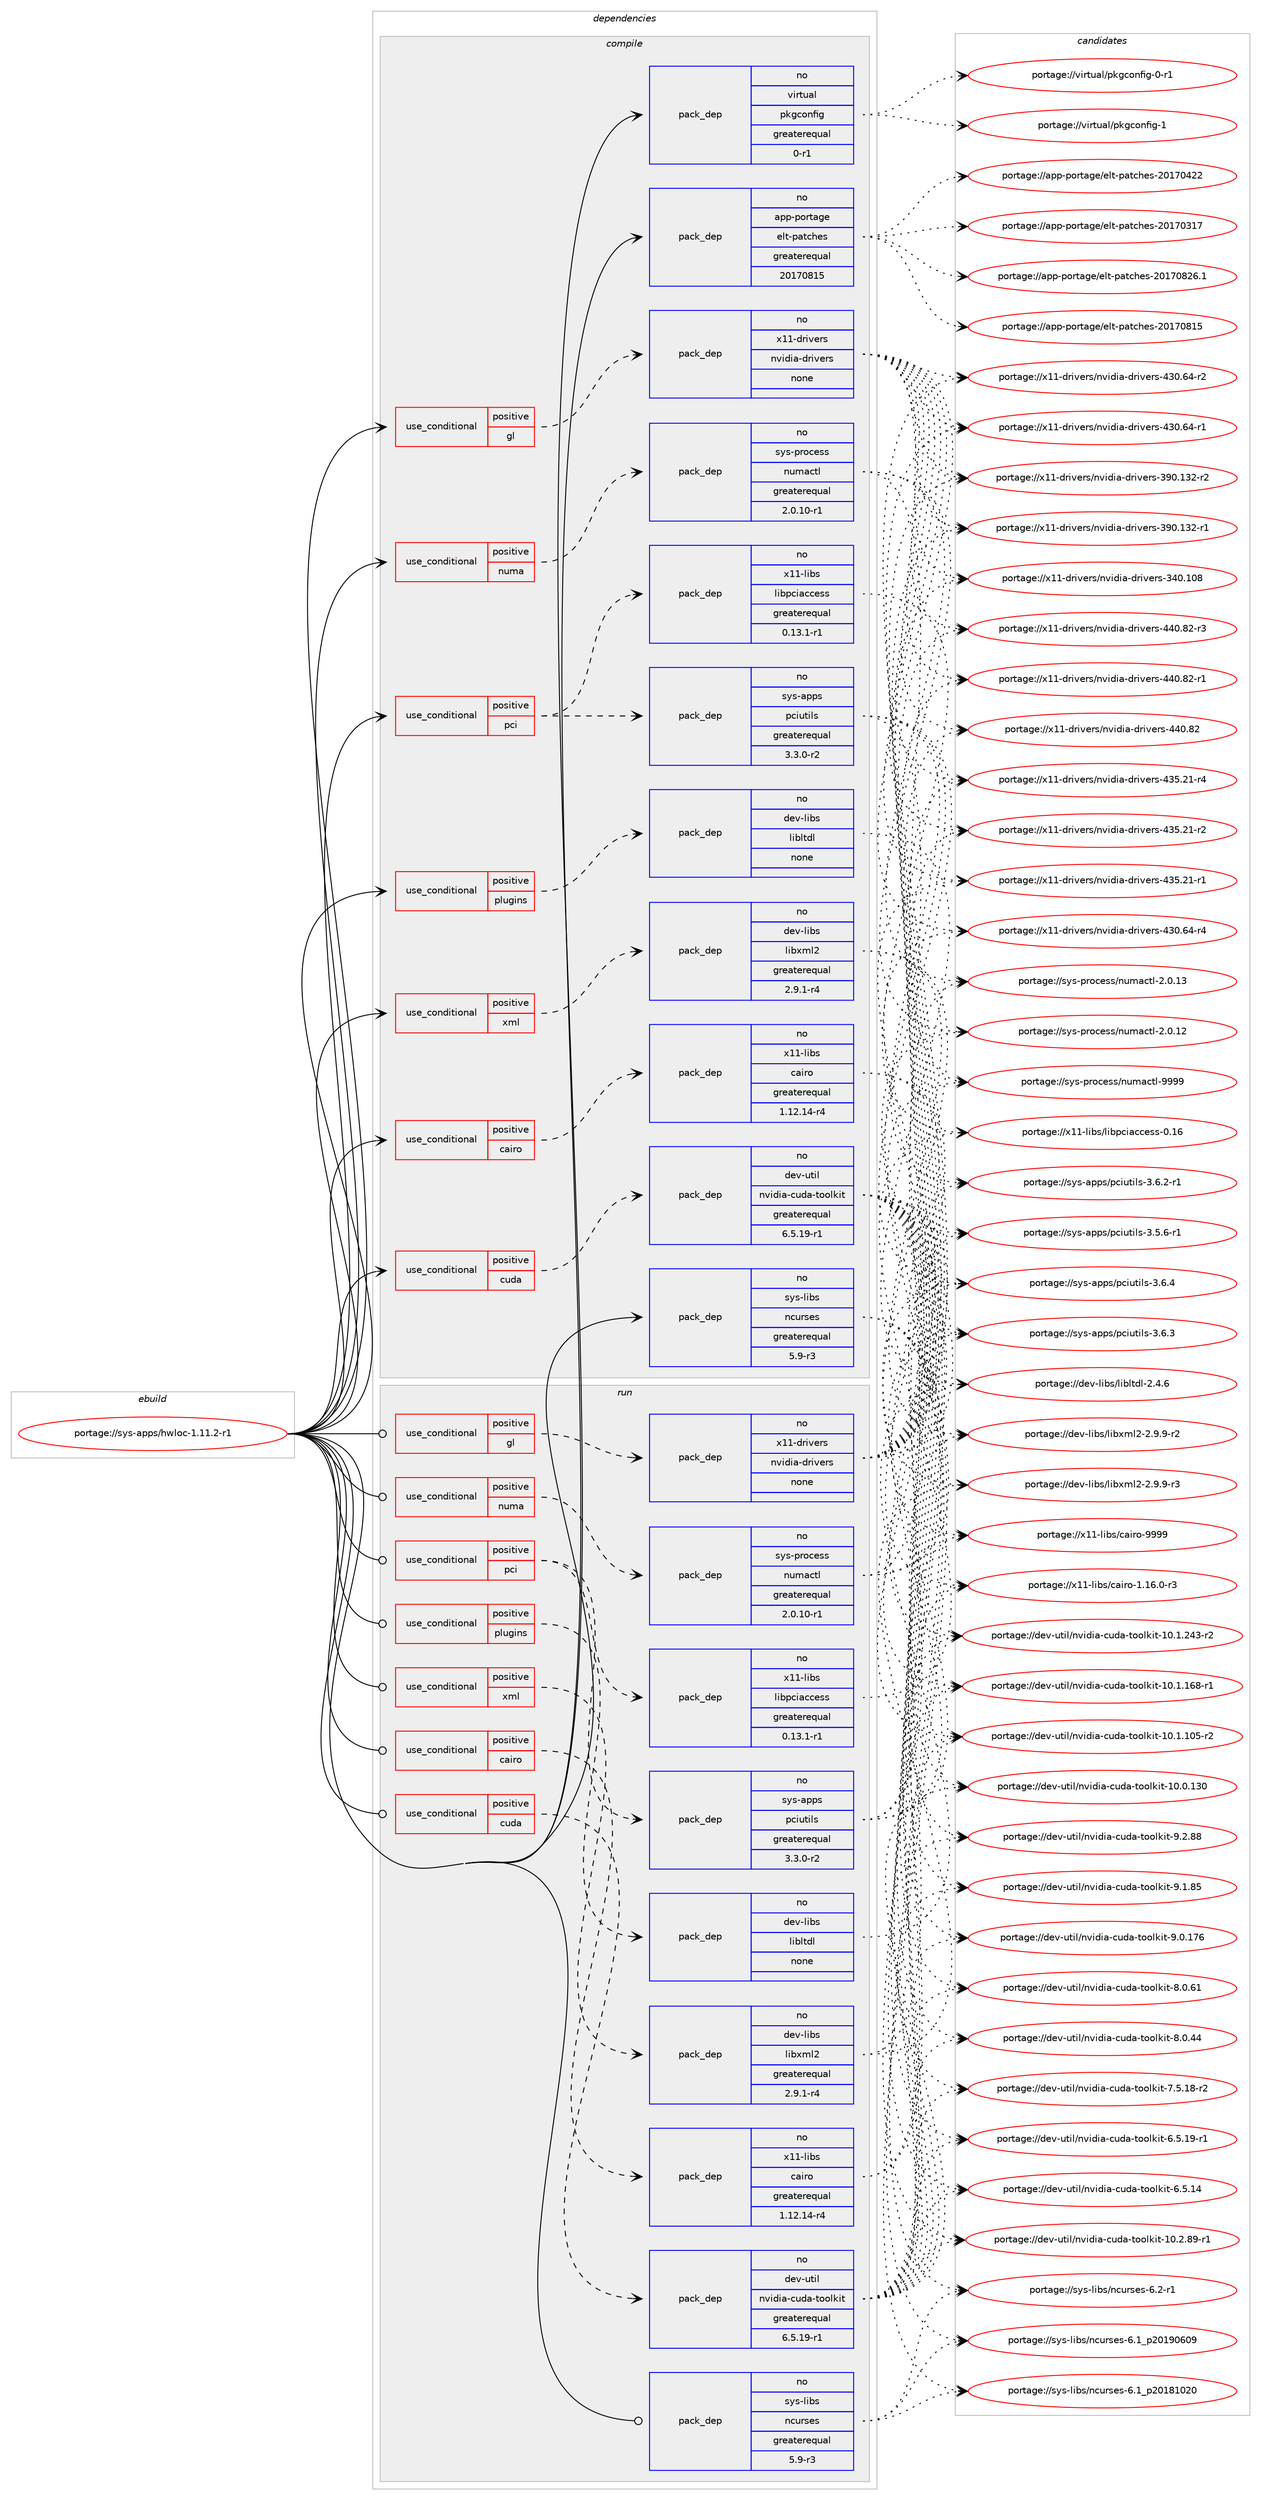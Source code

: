 digraph prolog {

# *************
# Graph options
# *************

newrank=true;
concentrate=true;
compound=true;
graph [rankdir=LR,fontname=Helvetica,fontsize=10,ranksep=1.5];#, ranksep=2.5, nodesep=0.2];
edge  [arrowhead=vee];
node  [fontname=Helvetica,fontsize=10];

# **********
# The ebuild
# **********

subgraph cluster_leftcol {
color=gray;
rank=same;
label=<<i>ebuild</i>>;
id [label="portage://sys-apps/hwloc-1.11.2-r1", color=red, width=4, href="../sys-apps/hwloc-1.11.2-r1.svg"];
}

# ****************
# The dependencies
# ****************

subgraph cluster_midcol {
color=gray;
label=<<i>dependencies</i>>;
subgraph cluster_compile {
fillcolor="#eeeeee";
style=filled;
label=<<i>compile</i>>;
subgraph cond1256 {
dependency5868 [label=<<TABLE BORDER="0" CELLBORDER="1" CELLSPACING="0" CELLPADDING="4"><TR><TD ROWSPAN="3" CELLPADDING="10">use_conditional</TD></TR><TR><TD>positive</TD></TR><TR><TD>cairo</TD></TR></TABLE>>, shape=none, color=red];
subgraph pack4506 {
dependency5869 [label=<<TABLE BORDER="0" CELLBORDER="1" CELLSPACING="0" CELLPADDING="4" WIDTH="220"><TR><TD ROWSPAN="6" CELLPADDING="30">pack_dep</TD></TR><TR><TD WIDTH="110">no</TD></TR><TR><TD>x11-libs</TD></TR><TR><TD>cairo</TD></TR><TR><TD>greaterequal</TD></TR><TR><TD>1.12.14-r4</TD></TR></TABLE>>, shape=none, color=blue];
}
dependency5868:e -> dependency5869:w [weight=20,style="dashed",arrowhead="vee"];
}
id:e -> dependency5868:w [weight=20,style="solid",arrowhead="vee"];
subgraph cond1257 {
dependency5870 [label=<<TABLE BORDER="0" CELLBORDER="1" CELLSPACING="0" CELLPADDING="4"><TR><TD ROWSPAN="3" CELLPADDING="10">use_conditional</TD></TR><TR><TD>positive</TD></TR><TR><TD>cuda</TD></TR></TABLE>>, shape=none, color=red];
subgraph pack4507 {
dependency5871 [label=<<TABLE BORDER="0" CELLBORDER="1" CELLSPACING="0" CELLPADDING="4" WIDTH="220"><TR><TD ROWSPAN="6" CELLPADDING="30">pack_dep</TD></TR><TR><TD WIDTH="110">no</TD></TR><TR><TD>dev-util</TD></TR><TR><TD>nvidia-cuda-toolkit</TD></TR><TR><TD>greaterequal</TD></TR><TR><TD>6.5.19-r1</TD></TR></TABLE>>, shape=none, color=blue];
}
dependency5870:e -> dependency5871:w [weight=20,style="dashed",arrowhead="vee"];
}
id:e -> dependency5870:w [weight=20,style="solid",arrowhead="vee"];
subgraph cond1258 {
dependency5872 [label=<<TABLE BORDER="0" CELLBORDER="1" CELLSPACING="0" CELLPADDING="4"><TR><TD ROWSPAN="3" CELLPADDING="10">use_conditional</TD></TR><TR><TD>positive</TD></TR><TR><TD>gl</TD></TR></TABLE>>, shape=none, color=red];
subgraph pack4508 {
dependency5873 [label=<<TABLE BORDER="0" CELLBORDER="1" CELLSPACING="0" CELLPADDING="4" WIDTH="220"><TR><TD ROWSPAN="6" CELLPADDING="30">pack_dep</TD></TR><TR><TD WIDTH="110">no</TD></TR><TR><TD>x11-drivers</TD></TR><TR><TD>nvidia-drivers</TD></TR><TR><TD>none</TD></TR><TR><TD></TD></TR></TABLE>>, shape=none, color=blue];
}
dependency5872:e -> dependency5873:w [weight=20,style="dashed",arrowhead="vee"];
}
id:e -> dependency5872:w [weight=20,style="solid",arrowhead="vee"];
subgraph cond1259 {
dependency5874 [label=<<TABLE BORDER="0" CELLBORDER="1" CELLSPACING="0" CELLPADDING="4"><TR><TD ROWSPAN="3" CELLPADDING="10">use_conditional</TD></TR><TR><TD>positive</TD></TR><TR><TD>numa</TD></TR></TABLE>>, shape=none, color=red];
subgraph pack4509 {
dependency5875 [label=<<TABLE BORDER="0" CELLBORDER="1" CELLSPACING="0" CELLPADDING="4" WIDTH="220"><TR><TD ROWSPAN="6" CELLPADDING="30">pack_dep</TD></TR><TR><TD WIDTH="110">no</TD></TR><TR><TD>sys-process</TD></TR><TR><TD>numactl</TD></TR><TR><TD>greaterequal</TD></TR><TR><TD>2.0.10-r1</TD></TR></TABLE>>, shape=none, color=blue];
}
dependency5874:e -> dependency5875:w [weight=20,style="dashed",arrowhead="vee"];
}
id:e -> dependency5874:w [weight=20,style="solid",arrowhead="vee"];
subgraph cond1260 {
dependency5876 [label=<<TABLE BORDER="0" CELLBORDER="1" CELLSPACING="0" CELLPADDING="4"><TR><TD ROWSPAN="3" CELLPADDING="10">use_conditional</TD></TR><TR><TD>positive</TD></TR><TR><TD>pci</TD></TR></TABLE>>, shape=none, color=red];
subgraph pack4510 {
dependency5877 [label=<<TABLE BORDER="0" CELLBORDER="1" CELLSPACING="0" CELLPADDING="4" WIDTH="220"><TR><TD ROWSPAN="6" CELLPADDING="30">pack_dep</TD></TR><TR><TD WIDTH="110">no</TD></TR><TR><TD>sys-apps</TD></TR><TR><TD>pciutils</TD></TR><TR><TD>greaterequal</TD></TR><TR><TD>3.3.0-r2</TD></TR></TABLE>>, shape=none, color=blue];
}
dependency5876:e -> dependency5877:w [weight=20,style="dashed",arrowhead="vee"];
subgraph pack4511 {
dependency5878 [label=<<TABLE BORDER="0" CELLBORDER="1" CELLSPACING="0" CELLPADDING="4" WIDTH="220"><TR><TD ROWSPAN="6" CELLPADDING="30">pack_dep</TD></TR><TR><TD WIDTH="110">no</TD></TR><TR><TD>x11-libs</TD></TR><TR><TD>libpciaccess</TD></TR><TR><TD>greaterequal</TD></TR><TR><TD>0.13.1-r1</TD></TR></TABLE>>, shape=none, color=blue];
}
dependency5876:e -> dependency5878:w [weight=20,style="dashed",arrowhead="vee"];
}
id:e -> dependency5876:w [weight=20,style="solid",arrowhead="vee"];
subgraph cond1261 {
dependency5879 [label=<<TABLE BORDER="0" CELLBORDER="1" CELLSPACING="0" CELLPADDING="4"><TR><TD ROWSPAN="3" CELLPADDING="10">use_conditional</TD></TR><TR><TD>positive</TD></TR><TR><TD>plugins</TD></TR></TABLE>>, shape=none, color=red];
subgraph pack4512 {
dependency5880 [label=<<TABLE BORDER="0" CELLBORDER="1" CELLSPACING="0" CELLPADDING="4" WIDTH="220"><TR><TD ROWSPAN="6" CELLPADDING="30">pack_dep</TD></TR><TR><TD WIDTH="110">no</TD></TR><TR><TD>dev-libs</TD></TR><TR><TD>libltdl</TD></TR><TR><TD>none</TD></TR><TR><TD></TD></TR></TABLE>>, shape=none, color=blue];
}
dependency5879:e -> dependency5880:w [weight=20,style="dashed",arrowhead="vee"];
}
id:e -> dependency5879:w [weight=20,style="solid",arrowhead="vee"];
subgraph cond1262 {
dependency5881 [label=<<TABLE BORDER="0" CELLBORDER="1" CELLSPACING="0" CELLPADDING="4"><TR><TD ROWSPAN="3" CELLPADDING="10">use_conditional</TD></TR><TR><TD>positive</TD></TR><TR><TD>xml</TD></TR></TABLE>>, shape=none, color=red];
subgraph pack4513 {
dependency5882 [label=<<TABLE BORDER="0" CELLBORDER="1" CELLSPACING="0" CELLPADDING="4" WIDTH="220"><TR><TD ROWSPAN="6" CELLPADDING="30">pack_dep</TD></TR><TR><TD WIDTH="110">no</TD></TR><TR><TD>dev-libs</TD></TR><TR><TD>libxml2</TD></TR><TR><TD>greaterequal</TD></TR><TR><TD>2.9.1-r4</TD></TR></TABLE>>, shape=none, color=blue];
}
dependency5881:e -> dependency5882:w [weight=20,style="dashed",arrowhead="vee"];
}
id:e -> dependency5881:w [weight=20,style="solid",arrowhead="vee"];
subgraph pack4514 {
dependency5883 [label=<<TABLE BORDER="0" CELLBORDER="1" CELLSPACING="0" CELLPADDING="4" WIDTH="220"><TR><TD ROWSPAN="6" CELLPADDING="30">pack_dep</TD></TR><TR><TD WIDTH="110">no</TD></TR><TR><TD>app-portage</TD></TR><TR><TD>elt-patches</TD></TR><TR><TD>greaterequal</TD></TR><TR><TD>20170815</TD></TR></TABLE>>, shape=none, color=blue];
}
id:e -> dependency5883:w [weight=20,style="solid",arrowhead="vee"];
subgraph pack4515 {
dependency5884 [label=<<TABLE BORDER="0" CELLBORDER="1" CELLSPACING="0" CELLPADDING="4" WIDTH="220"><TR><TD ROWSPAN="6" CELLPADDING="30">pack_dep</TD></TR><TR><TD WIDTH="110">no</TD></TR><TR><TD>sys-libs</TD></TR><TR><TD>ncurses</TD></TR><TR><TD>greaterequal</TD></TR><TR><TD>5.9-r3</TD></TR></TABLE>>, shape=none, color=blue];
}
id:e -> dependency5884:w [weight=20,style="solid",arrowhead="vee"];
subgraph pack4516 {
dependency5885 [label=<<TABLE BORDER="0" CELLBORDER="1" CELLSPACING="0" CELLPADDING="4" WIDTH="220"><TR><TD ROWSPAN="6" CELLPADDING="30">pack_dep</TD></TR><TR><TD WIDTH="110">no</TD></TR><TR><TD>virtual</TD></TR><TR><TD>pkgconfig</TD></TR><TR><TD>greaterequal</TD></TR><TR><TD>0-r1</TD></TR></TABLE>>, shape=none, color=blue];
}
id:e -> dependency5885:w [weight=20,style="solid",arrowhead="vee"];
}
subgraph cluster_compileandrun {
fillcolor="#eeeeee";
style=filled;
label=<<i>compile and run</i>>;
}
subgraph cluster_run {
fillcolor="#eeeeee";
style=filled;
label=<<i>run</i>>;
subgraph cond1263 {
dependency5886 [label=<<TABLE BORDER="0" CELLBORDER="1" CELLSPACING="0" CELLPADDING="4"><TR><TD ROWSPAN="3" CELLPADDING="10">use_conditional</TD></TR><TR><TD>positive</TD></TR><TR><TD>cairo</TD></TR></TABLE>>, shape=none, color=red];
subgraph pack4517 {
dependency5887 [label=<<TABLE BORDER="0" CELLBORDER="1" CELLSPACING="0" CELLPADDING="4" WIDTH="220"><TR><TD ROWSPAN="6" CELLPADDING="30">pack_dep</TD></TR><TR><TD WIDTH="110">no</TD></TR><TR><TD>x11-libs</TD></TR><TR><TD>cairo</TD></TR><TR><TD>greaterequal</TD></TR><TR><TD>1.12.14-r4</TD></TR></TABLE>>, shape=none, color=blue];
}
dependency5886:e -> dependency5887:w [weight=20,style="dashed",arrowhead="vee"];
}
id:e -> dependency5886:w [weight=20,style="solid",arrowhead="odot"];
subgraph cond1264 {
dependency5888 [label=<<TABLE BORDER="0" CELLBORDER="1" CELLSPACING="0" CELLPADDING="4"><TR><TD ROWSPAN="3" CELLPADDING="10">use_conditional</TD></TR><TR><TD>positive</TD></TR><TR><TD>cuda</TD></TR></TABLE>>, shape=none, color=red];
subgraph pack4518 {
dependency5889 [label=<<TABLE BORDER="0" CELLBORDER="1" CELLSPACING="0" CELLPADDING="4" WIDTH="220"><TR><TD ROWSPAN="6" CELLPADDING="30">pack_dep</TD></TR><TR><TD WIDTH="110">no</TD></TR><TR><TD>dev-util</TD></TR><TR><TD>nvidia-cuda-toolkit</TD></TR><TR><TD>greaterequal</TD></TR><TR><TD>6.5.19-r1</TD></TR></TABLE>>, shape=none, color=blue];
}
dependency5888:e -> dependency5889:w [weight=20,style="dashed",arrowhead="vee"];
}
id:e -> dependency5888:w [weight=20,style="solid",arrowhead="odot"];
subgraph cond1265 {
dependency5890 [label=<<TABLE BORDER="0" CELLBORDER="1" CELLSPACING="0" CELLPADDING="4"><TR><TD ROWSPAN="3" CELLPADDING="10">use_conditional</TD></TR><TR><TD>positive</TD></TR><TR><TD>gl</TD></TR></TABLE>>, shape=none, color=red];
subgraph pack4519 {
dependency5891 [label=<<TABLE BORDER="0" CELLBORDER="1" CELLSPACING="0" CELLPADDING="4" WIDTH="220"><TR><TD ROWSPAN="6" CELLPADDING="30">pack_dep</TD></TR><TR><TD WIDTH="110">no</TD></TR><TR><TD>x11-drivers</TD></TR><TR><TD>nvidia-drivers</TD></TR><TR><TD>none</TD></TR><TR><TD></TD></TR></TABLE>>, shape=none, color=blue];
}
dependency5890:e -> dependency5891:w [weight=20,style="dashed",arrowhead="vee"];
}
id:e -> dependency5890:w [weight=20,style="solid",arrowhead="odot"];
subgraph cond1266 {
dependency5892 [label=<<TABLE BORDER="0" CELLBORDER="1" CELLSPACING="0" CELLPADDING="4"><TR><TD ROWSPAN="3" CELLPADDING="10">use_conditional</TD></TR><TR><TD>positive</TD></TR><TR><TD>numa</TD></TR></TABLE>>, shape=none, color=red];
subgraph pack4520 {
dependency5893 [label=<<TABLE BORDER="0" CELLBORDER="1" CELLSPACING="0" CELLPADDING="4" WIDTH="220"><TR><TD ROWSPAN="6" CELLPADDING="30">pack_dep</TD></TR><TR><TD WIDTH="110">no</TD></TR><TR><TD>sys-process</TD></TR><TR><TD>numactl</TD></TR><TR><TD>greaterequal</TD></TR><TR><TD>2.0.10-r1</TD></TR></TABLE>>, shape=none, color=blue];
}
dependency5892:e -> dependency5893:w [weight=20,style="dashed",arrowhead="vee"];
}
id:e -> dependency5892:w [weight=20,style="solid",arrowhead="odot"];
subgraph cond1267 {
dependency5894 [label=<<TABLE BORDER="0" CELLBORDER="1" CELLSPACING="0" CELLPADDING="4"><TR><TD ROWSPAN="3" CELLPADDING="10">use_conditional</TD></TR><TR><TD>positive</TD></TR><TR><TD>pci</TD></TR></TABLE>>, shape=none, color=red];
subgraph pack4521 {
dependency5895 [label=<<TABLE BORDER="0" CELLBORDER="1" CELLSPACING="0" CELLPADDING="4" WIDTH="220"><TR><TD ROWSPAN="6" CELLPADDING="30">pack_dep</TD></TR><TR><TD WIDTH="110">no</TD></TR><TR><TD>sys-apps</TD></TR><TR><TD>pciutils</TD></TR><TR><TD>greaterequal</TD></TR><TR><TD>3.3.0-r2</TD></TR></TABLE>>, shape=none, color=blue];
}
dependency5894:e -> dependency5895:w [weight=20,style="dashed",arrowhead="vee"];
subgraph pack4522 {
dependency5896 [label=<<TABLE BORDER="0" CELLBORDER="1" CELLSPACING="0" CELLPADDING="4" WIDTH="220"><TR><TD ROWSPAN="6" CELLPADDING="30">pack_dep</TD></TR><TR><TD WIDTH="110">no</TD></TR><TR><TD>x11-libs</TD></TR><TR><TD>libpciaccess</TD></TR><TR><TD>greaterequal</TD></TR><TR><TD>0.13.1-r1</TD></TR></TABLE>>, shape=none, color=blue];
}
dependency5894:e -> dependency5896:w [weight=20,style="dashed",arrowhead="vee"];
}
id:e -> dependency5894:w [weight=20,style="solid",arrowhead="odot"];
subgraph cond1268 {
dependency5897 [label=<<TABLE BORDER="0" CELLBORDER="1" CELLSPACING="0" CELLPADDING="4"><TR><TD ROWSPAN="3" CELLPADDING="10">use_conditional</TD></TR><TR><TD>positive</TD></TR><TR><TD>plugins</TD></TR></TABLE>>, shape=none, color=red];
subgraph pack4523 {
dependency5898 [label=<<TABLE BORDER="0" CELLBORDER="1" CELLSPACING="0" CELLPADDING="4" WIDTH="220"><TR><TD ROWSPAN="6" CELLPADDING="30">pack_dep</TD></TR><TR><TD WIDTH="110">no</TD></TR><TR><TD>dev-libs</TD></TR><TR><TD>libltdl</TD></TR><TR><TD>none</TD></TR><TR><TD></TD></TR></TABLE>>, shape=none, color=blue];
}
dependency5897:e -> dependency5898:w [weight=20,style="dashed",arrowhead="vee"];
}
id:e -> dependency5897:w [weight=20,style="solid",arrowhead="odot"];
subgraph cond1269 {
dependency5899 [label=<<TABLE BORDER="0" CELLBORDER="1" CELLSPACING="0" CELLPADDING="4"><TR><TD ROWSPAN="3" CELLPADDING="10">use_conditional</TD></TR><TR><TD>positive</TD></TR><TR><TD>xml</TD></TR></TABLE>>, shape=none, color=red];
subgraph pack4524 {
dependency5900 [label=<<TABLE BORDER="0" CELLBORDER="1" CELLSPACING="0" CELLPADDING="4" WIDTH="220"><TR><TD ROWSPAN="6" CELLPADDING="30">pack_dep</TD></TR><TR><TD WIDTH="110">no</TD></TR><TR><TD>dev-libs</TD></TR><TR><TD>libxml2</TD></TR><TR><TD>greaterequal</TD></TR><TR><TD>2.9.1-r4</TD></TR></TABLE>>, shape=none, color=blue];
}
dependency5899:e -> dependency5900:w [weight=20,style="dashed",arrowhead="vee"];
}
id:e -> dependency5899:w [weight=20,style="solid",arrowhead="odot"];
subgraph pack4525 {
dependency5901 [label=<<TABLE BORDER="0" CELLBORDER="1" CELLSPACING="0" CELLPADDING="4" WIDTH="220"><TR><TD ROWSPAN="6" CELLPADDING="30">pack_dep</TD></TR><TR><TD WIDTH="110">no</TD></TR><TR><TD>sys-libs</TD></TR><TR><TD>ncurses</TD></TR><TR><TD>greaterequal</TD></TR><TR><TD>5.9-r3</TD></TR></TABLE>>, shape=none, color=blue];
}
id:e -> dependency5901:w [weight=20,style="solid",arrowhead="odot"];
}
}

# **************
# The candidates
# **************

subgraph cluster_choices {
rank=same;
color=gray;
label=<<i>candidates</i>>;

subgraph choice4506 {
color=black;
nodesep=1;
choice120494945108105981154799971051141114557575757 [label="portage://x11-libs/cairo-9999", color=red, width=4,href="../x11-libs/cairo-9999.svg"];
choice12049494510810598115479997105114111454946495446484511451 [label="portage://x11-libs/cairo-1.16.0-r3", color=red, width=4,href="../x11-libs/cairo-1.16.0-r3.svg"];
dependency5869:e -> choice120494945108105981154799971051141114557575757:w [style=dotted,weight="100"];
dependency5869:e -> choice12049494510810598115479997105114111454946495446484511451:w [style=dotted,weight="100"];
}
subgraph choice4507 {
color=black;
nodesep=1;
choice1001011184511711610510847110118105100105974599117100974511611111110810710511645574650465656 [label="portage://dev-util/nvidia-cuda-toolkit-9.2.88", color=red, width=4,href="../dev-util/nvidia-cuda-toolkit-9.2.88.svg"];
choice1001011184511711610510847110118105100105974599117100974511611111110810710511645574649465653 [label="portage://dev-util/nvidia-cuda-toolkit-9.1.85", color=red, width=4,href="../dev-util/nvidia-cuda-toolkit-9.1.85.svg"];
choice100101118451171161051084711011810510010597459911710097451161111111081071051164557464846495554 [label="portage://dev-util/nvidia-cuda-toolkit-9.0.176", color=red, width=4,href="../dev-util/nvidia-cuda-toolkit-9.0.176.svg"];
choice1001011184511711610510847110118105100105974599117100974511611111110810710511645564648465449 [label="portage://dev-util/nvidia-cuda-toolkit-8.0.61", color=red, width=4,href="../dev-util/nvidia-cuda-toolkit-8.0.61.svg"];
choice1001011184511711610510847110118105100105974599117100974511611111110810710511645564648465252 [label="portage://dev-util/nvidia-cuda-toolkit-8.0.44", color=red, width=4,href="../dev-util/nvidia-cuda-toolkit-8.0.44.svg"];
choice10010111845117116105108471101181051001059745991171009745116111111108107105116455546534649564511450 [label="portage://dev-util/nvidia-cuda-toolkit-7.5.18-r2", color=red, width=4,href="../dev-util/nvidia-cuda-toolkit-7.5.18-r2.svg"];
choice10010111845117116105108471101181051001059745991171009745116111111108107105116455446534649574511449 [label="portage://dev-util/nvidia-cuda-toolkit-6.5.19-r1", color=red, width=4,href="../dev-util/nvidia-cuda-toolkit-6.5.19-r1.svg"];
choice1001011184511711610510847110118105100105974599117100974511611111110810710511645544653464952 [label="portage://dev-util/nvidia-cuda-toolkit-6.5.14", color=red, width=4,href="../dev-util/nvidia-cuda-toolkit-6.5.14.svg"];
choice1001011184511711610510847110118105100105974599117100974511611111110810710511645494846504656574511449 [label="portage://dev-util/nvidia-cuda-toolkit-10.2.89-r1", color=red, width=4,href="../dev-util/nvidia-cuda-toolkit-10.2.89-r1.svg"];
choice100101118451171161051084711011810510010597459911710097451161111111081071051164549484649465052514511450 [label="portage://dev-util/nvidia-cuda-toolkit-10.1.243-r2", color=red, width=4,href="../dev-util/nvidia-cuda-toolkit-10.1.243-r2.svg"];
choice100101118451171161051084711011810510010597459911710097451161111111081071051164549484649464954564511449 [label="portage://dev-util/nvidia-cuda-toolkit-10.1.168-r1", color=red, width=4,href="../dev-util/nvidia-cuda-toolkit-10.1.168-r1.svg"];
choice100101118451171161051084711011810510010597459911710097451161111111081071051164549484649464948534511450 [label="portage://dev-util/nvidia-cuda-toolkit-10.1.105-r2", color=red, width=4,href="../dev-util/nvidia-cuda-toolkit-10.1.105-r2.svg"];
choice10010111845117116105108471101181051001059745991171009745116111111108107105116454948464846495148 [label="portage://dev-util/nvidia-cuda-toolkit-10.0.130", color=red, width=4,href="../dev-util/nvidia-cuda-toolkit-10.0.130.svg"];
dependency5871:e -> choice1001011184511711610510847110118105100105974599117100974511611111110810710511645574650465656:w [style=dotted,weight="100"];
dependency5871:e -> choice1001011184511711610510847110118105100105974599117100974511611111110810710511645574649465653:w [style=dotted,weight="100"];
dependency5871:e -> choice100101118451171161051084711011810510010597459911710097451161111111081071051164557464846495554:w [style=dotted,weight="100"];
dependency5871:e -> choice1001011184511711610510847110118105100105974599117100974511611111110810710511645564648465449:w [style=dotted,weight="100"];
dependency5871:e -> choice1001011184511711610510847110118105100105974599117100974511611111110810710511645564648465252:w [style=dotted,weight="100"];
dependency5871:e -> choice10010111845117116105108471101181051001059745991171009745116111111108107105116455546534649564511450:w [style=dotted,weight="100"];
dependency5871:e -> choice10010111845117116105108471101181051001059745991171009745116111111108107105116455446534649574511449:w [style=dotted,weight="100"];
dependency5871:e -> choice1001011184511711610510847110118105100105974599117100974511611111110810710511645544653464952:w [style=dotted,weight="100"];
dependency5871:e -> choice1001011184511711610510847110118105100105974599117100974511611111110810710511645494846504656574511449:w [style=dotted,weight="100"];
dependency5871:e -> choice100101118451171161051084711011810510010597459911710097451161111111081071051164549484649465052514511450:w [style=dotted,weight="100"];
dependency5871:e -> choice100101118451171161051084711011810510010597459911710097451161111111081071051164549484649464954564511449:w [style=dotted,weight="100"];
dependency5871:e -> choice100101118451171161051084711011810510010597459911710097451161111111081071051164549484649464948534511450:w [style=dotted,weight="100"];
dependency5871:e -> choice10010111845117116105108471101181051001059745991171009745116111111108107105116454948464846495148:w [style=dotted,weight="100"];
}
subgraph choice4508 {
color=black;
nodesep=1;
choice120494945100114105118101114115471101181051001059745100114105118101114115455252484656504511451 [label="portage://x11-drivers/nvidia-drivers-440.82-r3", color=red, width=4,href="../x11-drivers/nvidia-drivers-440.82-r3.svg"];
choice120494945100114105118101114115471101181051001059745100114105118101114115455252484656504511449 [label="portage://x11-drivers/nvidia-drivers-440.82-r1", color=red, width=4,href="../x11-drivers/nvidia-drivers-440.82-r1.svg"];
choice12049494510011410511810111411547110118105100105974510011410511810111411545525248465650 [label="portage://x11-drivers/nvidia-drivers-440.82", color=red, width=4,href="../x11-drivers/nvidia-drivers-440.82.svg"];
choice120494945100114105118101114115471101181051001059745100114105118101114115455251534650494511452 [label="portage://x11-drivers/nvidia-drivers-435.21-r4", color=red, width=4,href="../x11-drivers/nvidia-drivers-435.21-r4.svg"];
choice120494945100114105118101114115471101181051001059745100114105118101114115455251534650494511450 [label="portage://x11-drivers/nvidia-drivers-435.21-r2", color=red, width=4,href="../x11-drivers/nvidia-drivers-435.21-r2.svg"];
choice120494945100114105118101114115471101181051001059745100114105118101114115455251534650494511449 [label="portage://x11-drivers/nvidia-drivers-435.21-r1", color=red, width=4,href="../x11-drivers/nvidia-drivers-435.21-r1.svg"];
choice120494945100114105118101114115471101181051001059745100114105118101114115455251484654524511452 [label="portage://x11-drivers/nvidia-drivers-430.64-r4", color=red, width=4,href="../x11-drivers/nvidia-drivers-430.64-r4.svg"];
choice120494945100114105118101114115471101181051001059745100114105118101114115455251484654524511450 [label="portage://x11-drivers/nvidia-drivers-430.64-r2", color=red, width=4,href="../x11-drivers/nvidia-drivers-430.64-r2.svg"];
choice120494945100114105118101114115471101181051001059745100114105118101114115455251484654524511449 [label="portage://x11-drivers/nvidia-drivers-430.64-r1", color=red, width=4,href="../x11-drivers/nvidia-drivers-430.64-r1.svg"];
choice12049494510011410511810111411547110118105100105974510011410511810111411545515748464951504511450 [label="portage://x11-drivers/nvidia-drivers-390.132-r2", color=red, width=4,href="../x11-drivers/nvidia-drivers-390.132-r2.svg"];
choice12049494510011410511810111411547110118105100105974510011410511810111411545515748464951504511449 [label="portage://x11-drivers/nvidia-drivers-390.132-r1", color=red, width=4,href="../x11-drivers/nvidia-drivers-390.132-r1.svg"];
choice1204949451001141051181011141154711011810510010597451001141051181011141154551524846494856 [label="portage://x11-drivers/nvidia-drivers-340.108", color=red, width=4,href="../x11-drivers/nvidia-drivers-340.108.svg"];
dependency5873:e -> choice120494945100114105118101114115471101181051001059745100114105118101114115455252484656504511451:w [style=dotted,weight="100"];
dependency5873:e -> choice120494945100114105118101114115471101181051001059745100114105118101114115455252484656504511449:w [style=dotted,weight="100"];
dependency5873:e -> choice12049494510011410511810111411547110118105100105974510011410511810111411545525248465650:w [style=dotted,weight="100"];
dependency5873:e -> choice120494945100114105118101114115471101181051001059745100114105118101114115455251534650494511452:w [style=dotted,weight="100"];
dependency5873:e -> choice120494945100114105118101114115471101181051001059745100114105118101114115455251534650494511450:w [style=dotted,weight="100"];
dependency5873:e -> choice120494945100114105118101114115471101181051001059745100114105118101114115455251534650494511449:w [style=dotted,weight="100"];
dependency5873:e -> choice120494945100114105118101114115471101181051001059745100114105118101114115455251484654524511452:w [style=dotted,weight="100"];
dependency5873:e -> choice120494945100114105118101114115471101181051001059745100114105118101114115455251484654524511450:w [style=dotted,weight="100"];
dependency5873:e -> choice120494945100114105118101114115471101181051001059745100114105118101114115455251484654524511449:w [style=dotted,weight="100"];
dependency5873:e -> choice12049494510011410511810111411547110118105100105974510011410511810111411545515748464951504511450:w [style=dotted,weight="100"];
dependency5873:e -> choice12049494510011410511810111411547110118105100105974510011410511810111411545515748464951504511449:w [style=dotted,weight="100"];
dependency5873:e -> choice1204949451001141051181011141154711011810510010597451001141051181011141154551524846494856:w [style=dotted,weight="100"];
}
subgraph choice4509 {
color=black;
nodesep=1;
choice11512111545112114111991011151154711011710997991161084557575757 [label="portage://sys-process/numactl-9999", color=red, width=4,href="../sys-process/numactl-9999.svg"];
choice115121115451121141119910111511547110117109979911610845504648464951 [label="portage://sys-process/numactl-2.0.13", color=red, width=4,href="../sys-process/numactl-2.0.13.svg"];
choice115121115451121141119910111511547110117109979911610845504648464950 [label="portage://sys-process/numactl-2.0.12", color=red, width=4,href="../sys-process/numactl-2.0.12.svg"];
dependency5875:e -> choice11512111545112114111991011151154711011710997991161084557575757:w [style=dotted,weight="100"];
dependency5875:e -> choice115121115451121141119910111511547110117109979911610845504648464951:w [style=dotted,weight="100"];
dependency5875:e -> choice115121115451121141119910111511547110117109979911610845504648464950:w [style=dotted,weight="100"];
}
subgraph choice4510 {
color=black;
nodesep=1;
choice11512111545971121121154711299105117116105108115455146544652 [label="portage://sys-apps/pciutils-3.6.4", color=red, width=4,href="../sys-apps/pciutils-3.6.4.svg"];
choice11512111545971121121154711299105117116105108115455146544651 [label="portage://sys-apps/pciutils-3.6.3", color=red, width=4,href="../sys-apps/pciutils-3.6.3.svg"];
choice115121115459711211211547112991051171161051081154551465446504511449 [label="portage://sys-apps/pciutils-3.6.2-r1", color=red, width=4,href="../sys-apps/pciutils-3.6.2-r1.svg"];
choice115121115459711211211547112991051171161051081154551465346544511449 [label="portage://sys-apps/pciutils-3.5.6-r1", color=red, width=4,href="../sys-apps/pciutils-3.5.6-r1.svg"];
dependency5877:e -> choice11512111545971121121154711299105117116105108115455146544652:w [style=dotted,weight="100"];
dependency5877:e -> choice11512111545971121121154711299105117116105108115455146544651:w [style=dotted,weight="100"];
dependency5877:e -> choice115121115459711211211547112991051171161051081154551465446504511449:w [style=dotted,weight="100"];
dependency5877:e -> choice115121115459711211211547112991051171161051081154551465346544511449:w [style=dotted,weight="100"];
}
subgraph choice4511 {
color=black;
nodesep=1;
choice120494945108105981154710810598112991059799991011151154548464954 [label="portage://x11-libs/libpciaccess-0.16", color=red, width=4,href="../x11-libs/libpciaccess-0.16.svg"];
dependency5878:e -> choice120494945108105981154710810598112991059799991011151154548464954:w [style=dotted,weight="100"];
}
subgraph choice4512 {
color=black;
nodesep=1;
choice10010111845108105981154710810598108116100108455046524654 [label="portage://dev-libs/libltdl-2.4.6", color=red, width=4,href="../dev-libs/libltdl-2.4.6.svg"];
dependency5880:e -> choice10010111845108105981154710810598108116100108455046524654:w [style=dotted,weight="100"];
}
subgraph choice4513 {
color=black;
nodesep=1;
choice10010111845108105981154710810598120109108504550465746574511451 [label="portage://dev-libs/libxml2-2.9.9-r3", color=red, width=4,href="../dev-libs/libxml2-2.9.9-r3.svg"];
choice10010111845108105981154710810598120109108504550465746574511450 [label="portage://dev-libs/libxml2-2.9.9-r2", color=red, width=4,href="../dev-libs/libxml2-2.9.9-r2.svg"];
dependency5882:e -> choice10010111845108105981154710810598120109108504550465746574511451:w [style=dotted,weight="100"];
dependency5882:e -> choice10010111845108105981154710810598120109108504550465746574511450:w [style=dotted,weight="100"];
}
subgraph choice4514 {
color=black;
nodesep=1;
choice971121124511211111411697103101471011081164511297116991041011154550484955485650544649 [label="portage://app-portage/elt-patches-20170826.1", color=red, width=4,href="../app-portage/elt-patches-20170826.1.svg"];
choice97112112451121111141169710310147101108116451129711699104101115455048495548564953 [label="portage://app-portage/elt-patches-20170815", color=red, width=4,href="../app-portage/elt-patches-20170815.svg"];
choice97112112451121111141169710310147101108116451129711699104101115455048495548525050 [label="portage://app-portage/elt-patches-20170422", color=red, width=4,href="../app-portage/elt-patches-20170422.svg"];
choice97112112451121111141169710310147101108116451129711699104101115455048495548514955 [label="portage://app-portage/elt-patches-20170317", color=red, width=4,href="../app-portage/elt-patches-20170317.svg"];
dependency5883:e -> choice971121124511211111411697103101471011081164511297116991041011154550484955485650544649:w [style=dotted,weight="100"];
dependency5883:e -> choice97112112451121111141169710310147101108116451129711699104101115455048495548564953:w [style=dotted,weight="100"];
dependency5883:e -> choice97112112451121111141169710310147101108116451129711699104101115455048495548525050:w [style=dotted,weight="100"];
dependency5883:e -> choice97112112451121111141169710310147101108116451129711699104101115455048495548514955:w [style=dotted,weight="100"];
}
subgraph choice4515 {
color=black;
nodesep=1;
choice11512111545108105981154711099117114115101115455446504511449 [label="portage://sys-libs/ncurses-6.2-r1", color=red, width=4,href="../sys-libs/ncurses-6.2-r1.svg"];
choice1151211154510810598115471109911711411510111545544649951125048495748544857 [label="portage://sys-libs/ncurses-6.1_p20190609", color=red, width=4,href="../sys-libs/ncurses-6.1_p20190609.svg"];
choice1151211154510810598115471109911711411510111545544649951125048495649485048 [label="portage://sys-libs/ncurses-6.1_p20181020", color=red, width=4,href="../sys-libs/ncurses-6.1_p20181020.svg"];
dependency5884:e -> choice11512111545108105981154711099117114115101115455446504511449:w [style=dotted,weight="100"];
dependency5884:e -> choice1151211154510810598115471109911711411510111545544649951125048495748544857:w [style=dotted,weight="100"];
dependency5884:e -> choice1151211154510810598115471109911711411510111545544649951125048495649485048:w [style=dotted,weight="100"];
}
subgraph choice4516 {
color=black;
nodesep=1;
choice1181051141161179710847112107103991111101021051034549 [label="portage://virtual/pkgconfig-1", color=red, width=4,href="../virtual/pkgconfig-1.svg"];
choice11810511411611797108471121071039911111010210510345484511449 [label="portage://virtual/pkgconfig-0-r1", color=red, width=4,href="../virtual/pkgconfig-0-r1.svg"];
dependency5885:e -> choice1181051141161179710847112107103991111101021051034549:w [style=dotted,weight="100"];
dependency5885:e -> choice11810511411611797108471121071039911111010210510345484511449:w [style=dotted,weight="100"];
}
subgraph choice4517 {
color=black;
nodesep=1;
choice120494945108105981154799971051141114557575757 [label="portage://x11-libs/cairo-9999", color=red, width=4,href="../x11-libs/cairo-9999.svg"];
choice12049494510810598115479997105114111454946495446484511451 [label="portage://x11-libs/cairo-1.16.0-r3", color=red, width=4,href="../x11-libs/cairo-1.16.0-r3.svg"];
dependency5887:e -> choice120494945108105981154799971051141114557575757:w [style=dotted,weight="100"];
dependency5887:e -> choice12049494510810598115479997105114111454946495446484511451:w [style=dotted,weight="100"];
}
subgraph choice4518 {
color=black;
nodesep=1;
choice1001011184511711610510847110118105100105974599117100974511611111110810710511645574650465656 [label="portage://dev-util/nvidia-cuda-toolkit-9.2.88", color=red, width=4,href="../dev-util/nvidia-cuda-toolkit-9.2.88.svg"];
choice1001011184511711610510847110118105100105974599117100974511611111110810710511645574649465653 [label="portage://dev-util/nvidia-cuda-toolkit-9.1.85", color=red, width=4,href="../dev-util/nvidia-cuda-toolkit-9.1.85.svg"];
choice100101118451171161051084711011810510010597459911710097451161111111081071051164557464846495554 [label="portage://dev-util/nvidia-cuda-toolkit-9.0.176", color=red, width=4,href="../dev-util/nvidia-cuda-toolkit-9.0.176.svg"];
choice1001011184511711610510847110118105100105974599117100974511611111110810710511645564648465449 [label="portage://dev-util/nvidia-cuda-toolkit-8.0.61", color=red, width=4,href="../dev-util/nvidia-cuda-toolkit-8.0.61.svg"];
choice1001011184511711610510847110118105100105974599117100974511611111110810710511645564648465252 [label="portage://dev-util/nvidia-cuda-toolkit-8.0.44", color=red, width=4,href="../dev-util/nvidia-cuda-toolkit-8.0.44.svg"];
choice10010111845117116105108471101181051001059745991171009745116111111108107105116455546534649564511450 [label="portage://dev-util/nvidia-cuda-toolkit-7.5.18-r2", color=red, width=4,href="../dev-util/nvidia-cuda-toolkit-7.5.18-r2.svg"];
choice10010111845117116105108471101181051001059745991171009745116111111108107105116455446534649574511449 [label="portage://dev-util/nvidia-cuda-toolkit-6.5.19-r1", color=red, width=4,href="../dev-util/nvidia-cuda-toolkit-6.5.19-r1.svg"];
choice1001011184511711610510847110118105100105974599117100974511611111110810710511645544653464952 [label="portage://dev-util/nvidia-cuda-toolkit-6.5.14", color=red, width=4,href="../dev-util/nvidia-cuda-toolkit-6.5.14.svg"];
choice1001011184511711610510847110118105100105974599117100974511611111110810710511645494846504656574511449 [label="portage://dev-util/nvidia-cuda-toolkit-10.2.89-r1", color=red, width=4,href="../dev-util/nvidia-cuda-toolkit-10.2.89-r1.svg"];
choice100101118451171161051084711011810510010597459911710097451161111111081071051164549484649465052514511450 [label="portage://dev-util/nvidia-cuda-toolkit-10.1.243-r2", color=red, width=4,href="../dev-util/nvidia-cuda-toolkit-10.1.243-r2.svg"];
choice100101118451171161051084711011810510010597459911710097451161111111081071051164549484649464954564511449 [label="portage://dev-util/nvidia-cuda-toolkit-10.1.168-r1", color=red, width=4,href="../dev-util/nvidia-cuda-toolkit-10.1.168-r1.svg"];
choice100101118451171161051084711011810510010597459911710097451161111111081071051164549484649464948534511450 [label="portage://dev-util/nvidia-cuda-toolkit-10.1.105-r2", color=red, width=4,href="../dev-util/nvidia-cuda-toolkit-10.1.105-r2.svg"];
choice10010111845117116105108471101181051001059745991171009745116111111108107105116454948464846495148 [label="portage://dev-util/nvidia-cuda-toolkit-10.0.130", color=red, width=4,href="../dev-util/nvidia-cuda-toolkit-10.0.130.svg"];
dependency5889:e -> choice1001011184511711610510847110118105100105974599117100974511611111110810710511645574650465656:w [style=dotted,weight="100"];
dependency5889:e -> choice1001011184511711610510847110118105100105974599117100974511611111110810710511645574649465653:w [style=dotted,weight="100"];
dependency5889:e -> choice100101118451171161051084711011810510010597459911710097451161111111081071051164557464846495554:w [style=dotted,weight="100"];
dependency5889:e -> choice1001011184511711610510847110118105100105974599117100974511611111110810710511645564648465449:w [style=dotted,weight="100"];
dependency5889:e -> choice1001011184511711610510847110118105100105974599117100974511611111110810710511645564648465252:w [style=dotted,weight="100"];
dependency5889:e -> choice10010111845117116105108471101181051001059745991171009745116111111108107105116455546534649564511450:w [style=dotted,weight="100"];
dependency5889:e -> choice10010111845117116105108471101181051001059745991171009745116111111108107105116455446534649574511449:w [style=dotted,weight="100"];
dependency5889:e -> choice1001011184511711610510847110118105100105974599117100974511611111110810710511645544653464952:w [style=dotted,weight="100"];
dependency5889:e -> choice1001011184511711610510847110118105100105974599117100974511611111110810710511645494846504656574511449:w [style=dotted,weight="100"];
dependency5889:e -> choice100101118451171161051084711011810510010597459911710097451161111111081071051164549484649465052514511450:w [style=dotted,weight="100"];
dependency5889:e -> choice100101118451171161051084711011810510010597459911710097451161111111081071051164549484649464954564511449:w [style=dotted,weight="100"];
dependency5889:e -> choice100101118451171161051084711011810510010597459911710097451161111111081071051164549484649464948534511450:w [style=dotted,weight="100"];
dependency5889:e -> choice10010111845117116105108471101181051001059745991171009745116111111108107105116454948464846495148:w [style=dotted,weight="100"];
}
subgraph choice4519 {
color=black;
nodesep=1;
choice120494945100114105118101114115471101181051001059745100114105118101114115455252484656504511451 [label="portage://x11-drivers/nvidia-drivers-440.82-r3", color=red, width=4,href="../x11-drivers/nvidia-drivers-440.82-r3.svg"];
choice120494945100114105118101114115471101181051001059745100114105118101114115455252484656504511449 [label="portage://x11-drivers/nvidia-drivers-440.82-r1", color=red, width=4,href="../x11-drivers/nvidia-drivers-440.82-r1.svg"];
choice12049494510011410511810111411547110118105100105974510011410511810111411545525248465650 [label="portage://x11-drivers/nvidia-drivers-440.82", color=red, width=4,href="../x11-drivers/nvidia-drivers-440.82.svg"];
choice120494945100114105118101114115471101181051001059745100114105118101114115455251534650494511452 [label="portage://x11-drivers/nvidia-drivers-435.21-r4", color=red, width=4,href="../x11-drivers/nvidia-drivers-435.21-r4.svg"];
choice120494945100114105118101114115471101181051001059745100114105118101114115455251534650494511450 [label="portage://x11-drivers/nvidia-drivers-435.21-r2", color=red, width=4,href="../x11-drivers/nvidia-drivers-435.21-r2.svg"];
choice120494945100114105118101114115471101181051001059745100114105118101114115455251534650494511449 [label="portage://x11-drivers/nvidia-drivers-435.21-r1", color=red, width=4,href="../x11-drivers/nvidia-drivers-435.21-r1.svg"];
choice120494945100114105118101114115471101181051001059745100114105118101114115455251484654524511452 [label="portage://x11-drivers/nvidia-drivers-430.64-r4", color=red, width=4,href="../x11-drivers/nvidia-drivers-430.64-r4.svg"];
choice120494945100114105118101114115471101181051001059745100114105118101114115455251484654524511450 [label="portage://x11-drivers/nvidia-drivers-430.64-r2", color=red, width=4,href="../x11-drivers/nvidia-drivers-430.64-r2.svg"];
choice120494945100114105118101114115471101181051001059745100114105118101114115455251484654524511449 [label="portage://x11-drivers/nvidia-drivers-430.64-r1", color=red, width=4,href="../x11-drivers/nvidia-drivers-430.64-r1.svg"];
choice12049494510011410511810111411547110118105100105974510011410511810111411545515748464951504511450 [label="portage://x11-drivers/nvidia-drivers-390.132-r2", color=red, width=4,href="../x11-drivers/nvidia-drivers-390.132-r2.svg"];
choice12049494510011410511810111411547110118105100105974510011410511810111411545515748464951504511449 [label="portage://x11-drivers/nvidia-drivers-390.132-r1", color=red, width=4,href="../x11-drivers/nvidia-drivers-390.132-r1.svg"];
choice1204949451001141051181011141154711011810510010597451001141051181011141154551524846494856 [label="portage://x11-drivers/nvidia-drivers-340.108", color=red, width=4,href="../x11-drivers/nvidia-drivers-340.108.svg"];
dependency5891:e -> choice120494945100114105118101114115471101181051001059745100114105118101114115455252484656504511451:w [style=dotted,weight="100"];
dependency5891:e -> choice120494945100114105118101114115471101181051001059745100114105118101114115455252484656504511449:w [style=dotted,weight="100"];
dependency5891:e -> choice12049494510011410511810111411547110118105100105974510011410511810111411545525248465650:w [style=dotted,weight="100"];
dependency5891:e -> choice120494945100114105118101114115471101181051001059745100114105118101114115455251534650494511452:w [style=dotted,weight="100"];
dependency5891:e -> choice120494945100114105118101114115471101181051001059745100114105118101114115455251534650494511450:w [style=dotted,weight="100"];
dependency5891:e -> choice120494945100114105118101114115471101181051001059745100114105118101114115455251534650494511449:w [style=dotted,weight="100"];
dependency5891:e -> choice120494945100114105118101114115471101181051001059745100114105118101114115455251484654524511452:w [style=dotted,weight="100"];
dependency5891:e -> choice120494945100114105118101114115471101181051001059745100114105118101114115455251484654524511450:w [style=dotted,weight="100"];
dependency5891:e -> choice120494945100114105118101114115471101181051001059745100114105118101114115455251484654524511449:w [style=dotted,weight="100"];
dependency5891:e -> choice12049494510011410511810111411547110118105100105974510011410511810111411545515748464951504511450:w [style=dotted,weight="100"];
dependency5891:e -> choice12049494510011410511810111411547110118105100105974510011410511810111411545515748464951504511449:w [style=dotted,weight="100"];
dependency5891:e -> choice1204949451001141051181011141154711011810510010597451001141051181011141154551524846494856:w [style=dotted,weight="100"];
}
subgraph choice4520 {
color=black;
nodesep=1;
choice11512111545112114111991011151154711011710997991161084557575757 [label="portage://sys-process/numactl-9999", color=red, width=4,href="../sys-process/numactl-9999.svg"];
choice115121115451121141119910111511547110117109979911610845504648464951 [label="portage://sys-process/numactl-2.0.13", color=red, width=4,href="../sys-process/numactl-2.0.13.svg"];
choice115121115451121141119910111511547110117109979911610845504648464950 [label="portage://sys-process/numactl-2.0.12", color=red, width=4,href="../sys-process/numactl-2.0.12.svg"];
dependency5893:e -> choice11512111545112114111991011151154711011710997991161084557575757:w [style=dotted,weight="100"];
dependency5893:e -> choice115121115451121141119910111511547110117109979911610845504648464951:w [style=dotted,weight="100"];
dependency5893:e -> choice115121115451121141119910111511547110117109979911610845504648464950:w [style=dotted,weight="100"];
}
subgraph choice4521 {
color=black;
nodesep=1;
choice11512111545971121121154711299105117116105108115455146544652 [label="portage://sys-apps/pciutils-3.6.4", color=red, width=4,href="../sys-apps/pciutils-3.6.4.svg"];
choice11512111545971121121154711299105117116105108115455146544651 [label="portage://sys-apps/pciutils-3.6.3", color=red, width=4,href="../sys-apps/pciutils-3.6.3.svg"];
choice115121115459711211211547112991051171161051081154551465446504511449 [label="portage://sys-apps/pciutils-3.6.2-r1", color=red, width=4,href="../sys-apps/pciutils-3.6.2-r1.svg"];
choice115121115459711211211547112991051171161051081154551465346544511449 [label="portage://sys-apps/pciutils-3.5.6-r1", color=red, width=4,href="../sys-apps/pciutils-3.5.6-r1.svg"];
dependency5895:e -> choice11512111545971121121154711299105117116105108115455146544652:w [style=dotted,weight="100"];
dependency5895:e -> choice11512111545971121121154711299105117116105108115455146544651:w [style=dotted,weight="100"];
dependency5895:e -> choice115121115459711211211547112991051171161051081154551465446504511449:w [style=dotted,weight="100"];
dependency5895:e -> choice115121115459711211211547112991051171161051081154551465346544511449:w [style=dotted,weight="100"];
}
subgraph choice4522 {
color=black;
nodesep=1;
choice120494945108105981154710810598112991059799991011151154548464954 [label="portage://x11-libs/libpciaccess-0.16", color=red, width=4,href="../x11-libs/libpciaccess-0.16.svg"];
dependency5896:e -> choice120494945108105981154710810598112991059799991011151154548464954:w [style=dotted,weight="100"];
}
subgraph choice4523 {
color=black;
nodesep=1;
choice10010111845108105981154710810598108116100108455046524654 [label="portage://dev-libs/libltdl-2.4.6", color=red, width=4,href="../dev-libs/libltdl-2.4.6.svg"];
dependency5898:e -> choice10010111845108105981154710810598108116100108455046524654:w [style=dotted,weight="100"];
}
subgraph choice4524 {
color=black;
nodesep=1;
choice10010111845108105981154710810598120109108504550465746574511451 [label="portage://dev-libs/libxml2-2.9.9-r3", color=red, width=4,href="../dev-libs/libxml2-2.9.9-r3.svg"];
choice10010111845108105981154710810598120109108504550465746574511450 [label="portage://dev-libs/libxml2-2.9.9-r2", color=red, width=4,href="../dev-libs/libxml2-2.9.9-r2.svg"];
dependency5900:e -> choice10010111845108105981154710810598120109108504550465746574511451:w [style=dotted,weight="100"];
dependency5900:e -> choice10010111845108105981154710810598120109108504550465746574511450:w [style=dotted,weight="100"];
}
subgraph choice4525 {
color=black;
nodesep=1;
choice11512111545108105981154711099117114115101115455446504511449 [label="portage://sys-libs/ncurses-6.2-r1", color=red, width=4,href="../sys-libs/ncurses-6.2-r1.svg"];
choice1151211154510810598115471109911711411510111545544649951125048495748544857 [label="portage://sys-libs/ncurses-6.1_p20190609", color=red, width=4,href="../sys-libs/ncurses-6.1_p20190609.svg"];
choice1151211154510810598115471109911711411510111545544649951125048495649485048 [label="portage://sys-libs/ncurses-6.1_p20181020", color=red, width=4,href="../sys-libs/ncurses-6.1_p20181020.svg"];
dependency5901:e -> choice11512111545108105981154711099117114115101115455446504511449:w [style=dotted,weight="100"];
dependency5901:e -> choice1151211154510810598115471109911711411510111545544649951125048495748544857:w [style=dotted,weight="100"];
dependency5901:e -> choice1151211154510810598115471109911711411510111545544649951125048495649485048:w [style=dotted,weight="100"];
}
}

}
